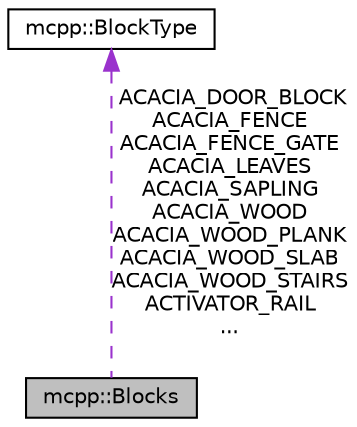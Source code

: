 digraph "mcpp::Blocks"
{
 // LATEX_PDF_SIZE
  edge [fontname="Helvetica",fontsize="10",labelfontname="Helvetica",labelfontsize="10"];
  node [fontname="Helvetica",fontsize="10",shape=record];
  Node1 [label="mcpp::Blocks",height=0.2,width=0.4,color="black", fillcolor="grey75", style="filled", fontcolor="black",tooltip=" "];
  Node2 -> Node1 [dir="back",color="darkorchid3",fontsize="10",style="dashed",label=" ACACIA_DOOR_BLOCK\nACACIA_FENCE\nACACIA_FENCE_GATE\nACACIA_LEAVES\nACACIA_SAPLING\nACACIA_WOOD\nACACIA_WOOD_PLANK\nACACIA_WOOD_SLAB\nACACIA_WOOD_STAIRS\nACTIVATOR_RAIL\n..." ,fontname="Helvetica"];
  Node2 [label="mcpp::BlockType",height=0.2,width=0.4,color="black", fillcolor="white", style="filled",URL="$classmcpp_1_1BlockType.html",tooltip=" "];
}
